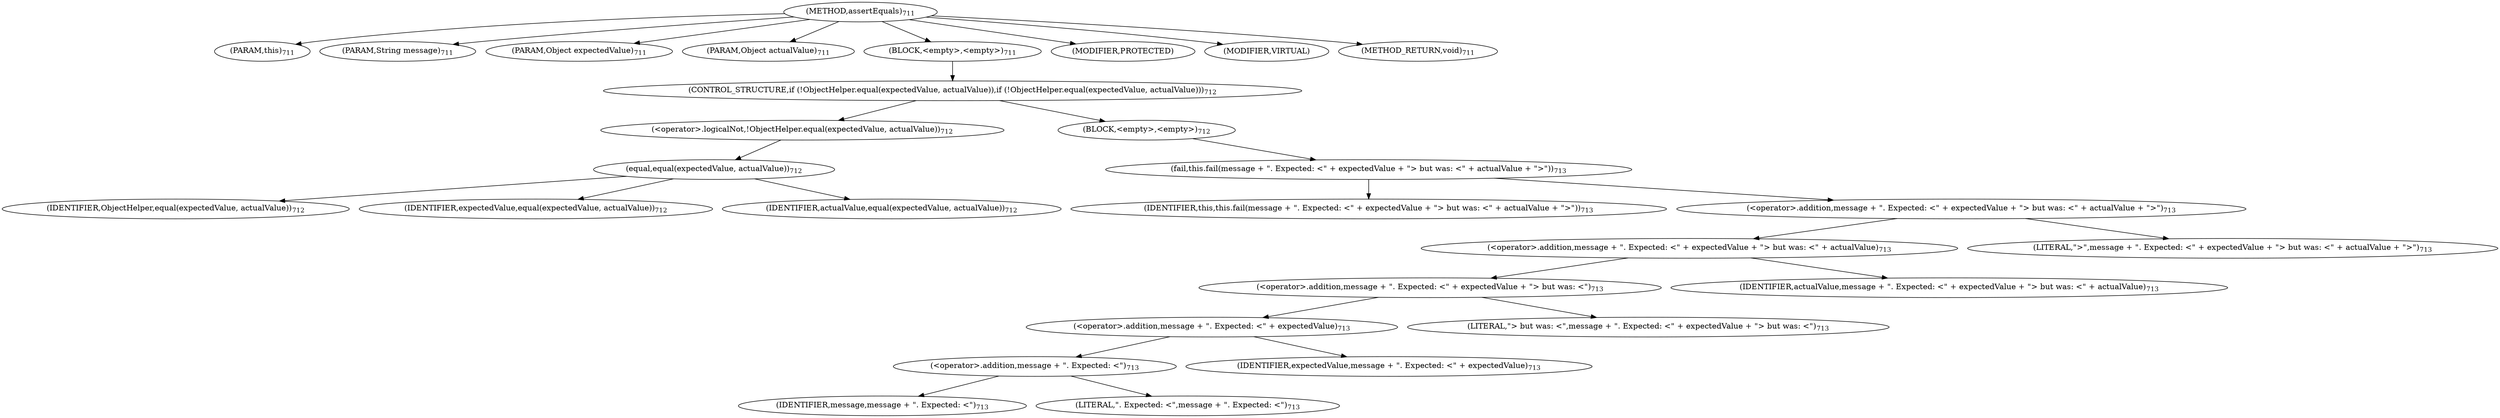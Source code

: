 digraph "assertEquals" {  
"1782" [label = <(METHOD,assertEquals)<SUB>711</SUB>> ]
"121" [label = <(PARAM,this)<SUB>711</SUB>> ]
"1783" [label = <(PARAM,String message)<SUB>711</SUB>> ]
"1784" [label = <(PARAM,Object expectedValue)<SUB>711</SUB>> ]
"1785" [label = <(PARAM,Object actualValue)<SUB>711</SUB>> ]
"1786" [label = <(BLOCK,&lt;empty&gt;,&lt;empty&gt;)<SUB>711</SUB>> ]
"1787" [label = <(CONTROL_STRUCTURE,if (!ObjectHelper.equal(expectedValue, actualValue)),if (!ObjectHelper.equal(expectedValue, actualValue)))<SUB>712</SUB>> ]
"1788" [label = <(&lt;operator&gt;.logicalNot,!ObjectHelper.equal(expectedValue, actualValue))<SUB>712</SUB>> ]
"1789" [label = <(equal,equal(expectedValue, actualValue))<SUB>712</SUB>> ]
"1790" [label = <(IDENTIFIER,ObjectHelper,equal(expectedValue, actualValue))<SUB>712</SUB>> ]
"1791" [label = <(IDENTIFIER,expectedValue,equal(expectedValue, actualValue))<SUB>712</SUB>> ]
"1792" [label = <(IDENTIFIER,actualValue,equal(expectedValue, actualValue))<SUB>712</SUB>> ]
"1793" [label = <(BLOCK,&lt;empty&gt;,&lt;empty&gt;)<SUB>712</SUB>> ]
"1794" [label = <(fail,this.fail(message + &quot;. Expected: &lt;&quot; + expectedValue + &quot;&gt; but was: &lt;&quot; + actualValue + &quot;&gt;&quot;))<SUB>713</SUB>> ]
"120" [label = <(IDENTIFIER,this,this.fail(message + &quot;. Expected: &lt;&quot; + expectedValue + &quot;&gt; but was: &lt;&quot; + actualValue + &quot;&gt;&quot;))<SUB>713</SUB>> ]
"1795" [label = <(&lt;operator&gt;.addition,message + &quot;. Expected: &lt;&quot; + expectedValue + &quot;&gt; but was: &lt;&quot; + actualValue + &quot;&gt;&quot;)<SUB>713</SUB>> ]
"1796" [label = <(&lt;operator&gt;.addition,message + &quot;. Expected: &lt;&quot; + expectedValue + &quot;&gt; but was: &lt;&quot; + actualValue)<SUB>713</SUB>> ]
"1797" [label = <(&lt;operator&gt;.addition,message + &quot;. Expected: &lt;&quot; + expectedValue + &quot;&gt; but was: &lt;&quot;)<SUB>713</SUB>> ]
"1798" [label = <(&lt;operator&gt;.addition,message + &quot;. Expected: &lt;&quot; + expectedValue)<SUB>713</SUB>> ]
"1799" [label = <(&lt;operator&gt;.addition,message + &quot;. Expected: &lt;&quot;)<SUB>713</SUB>> ]
"1800" [label = <(IDENTIFIER,message,message + &quot;. Expected: &lt;&quot;)<SUB>713</SUB>> ]
"1801" [label = <(LITERAL,&quot;. Expected: &lt;&quot;,message + &quot;. Expected: &lt;&quot;)<SUB>713</SUB>> ]
"1802" [label = <(IDENTIFIER,expectedValue,message + &quot;. Expected: &lt;&quot; + expectedValue)<SUB>713</SUB>> ]
"1803" [label = <(LITERAL,&quot;&gt; but was: &lt;&quot;,message + &quot;. Expected: &lt;&quot; + expectedValue + &quot;&gt; but was: &lt;&quot;)<SUB>713</SUB>> ]
"1804" [label = <(IDENTIFIER,actualValue,message + &quot;. Expected: &lt;&quot; + expectedValue + &quot;&gt; but was: &lt;&quot; + actualValue)<SUB>713</SUB>> ]
"1805" [label = <(LITERAL,&quot;&gt;&quot;,message + &quot;. Expected: &lt;&quot; + expectedValue + &quot;&gt; but was: &lt;&quot; + actualValue + &quot;&gt;&quot;)<SUB>713</SUB>> ]
"1806" [label = <(MODIFIER,PROTECTED)> ]
"1807" [label = <(MODIFIER,VIRTUAL)> ]
"1808" [label = <(METHOD_RETURN,void)<SUB>711</SUB>> ]
  "1782" -> "121" 
  "1782" -> "1783" 
  "1782" -> "1784" 
  "1782" -> "1785" 
  "1782" -> "1786" 
  "1782" -> "1806" 
  "1782" -> "1807" 
  "1782" -> "1808" 
  "1786" -> "1787" 
  "1787" -> "1788" 
  "1787" -> "1793" 
  "1788" -> "1789" 
  "1789" -> "1790" 
  "1789" -> "1791" 
  "1789" -> "1792" 
  "1793" -> "1794" 
  "1794" -> "120" 
  "1794" -> "1795" 
  "1795" -> "1796" 
  "1795" -> "1805" 
  "1796" -> "1797" 
  "1796" -> "1804" 
  "1797" -> "1798" 
  "1797" -> "1803" 
  "1798" -> "1799" 
  "1798" -> "1802" 
  "1799" -> "1800" 
  "1799" -> "1801" 
}
